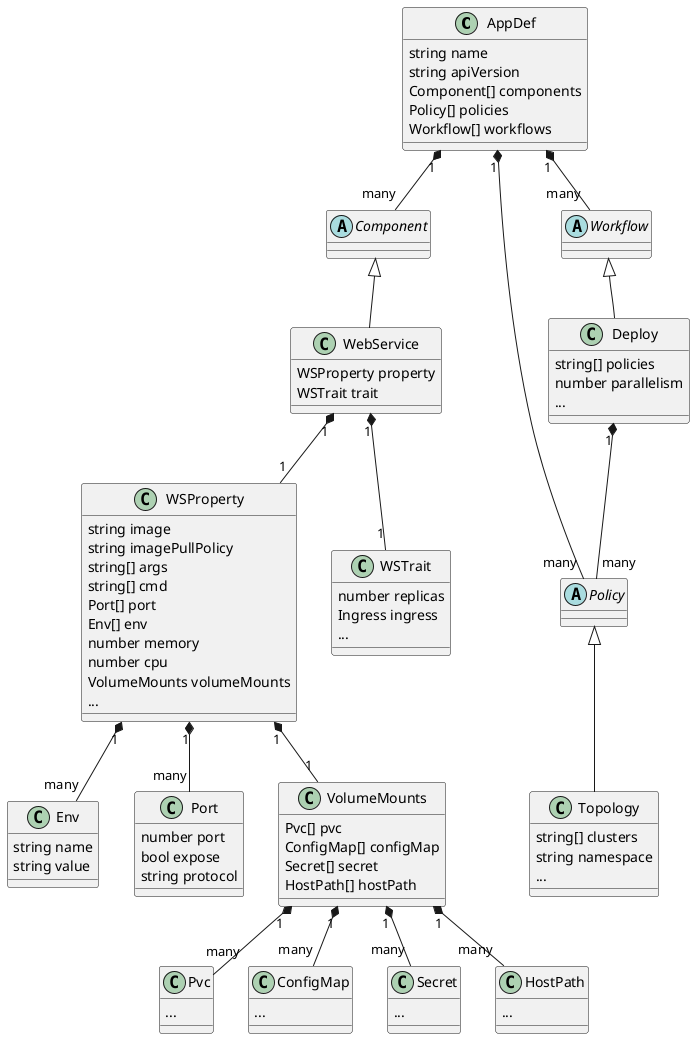@startuml aom

class AppDef {
    string name
    string apiVersion
    Component[] components
    Policy[] policies
    Workflow[] workflows 
}

abstract class Component {
}

class WebService {
    WSProperty property
    WSTrait trait
}

class WSProperty {
    string image 
    string imagePullPolicy
    string[] args
    string[] cmd
    Port[] port
    Env[] env
    number memory
    number cpu
    VolumeMounts volumeMounts
    ...
}

class Env {
    string name
    string value
}

class WSTrait {
    number replicas
    Ingress ingress
    ...
}

class Port {
    number port
    bool expose
    string protocol
}

class VolumeMounts {
    Pvc[] pvc
    ConfigMap[] configMap
    Secret[] secret
    HostPath[] hostPath
}

class Pvc {
    ...
}

class ConfigMap {
    ...
}

class Secret {
    ...
}

class HostPath{
    ...
}

abstract class Policy {

}

class Topology {
    string[] clusters
    string namespace
    ...
}

abstract class Workflow {

}

class Deploy {
    string[] policies
    number parallelism
    ...
}

AppDef "1" *-- "many" Component
AppDef "1" *-- "many" Policy
AppDef "1" *-- "many" Workflow
Component <|-- WebService
WebService "1" *-- "1" WSProperty
WebService "1" *-- "1" WSTrait
WSProperty "1" *-- "1" VolumeMounts
WSProperty "1" *-- "many" Port
Policy <|-- Topology
Workflow <|-- Deploy
Deploy "1" *-- "many" Policy
VolumeMounts "1" *-- "many" Pvc
VolumeMounts "1" *-- "many" ConfigMap
VolumeMounts "1" *-- "many" Secret
VolumeMounts "1" *-- "many" HostPath
WSProperty "1" *-- "many" Env
@enduml